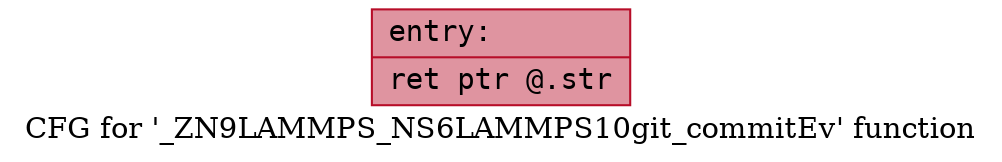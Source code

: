 digraph "CFG for '_ZN9LAMMPS_NS6LAMMPS10git_commitEv' function" {
	label="CFG for '_ZN9LAMMPS_NS6LAMMPS10git_commitEv' function";

	Node0x56529128da80 [shape=record,color="#b70d28ff", style=filled, fillcolor="#b70d2870" fontname="Courier",label="{entry:\l|  ret ptr @.str\l}"];
}
